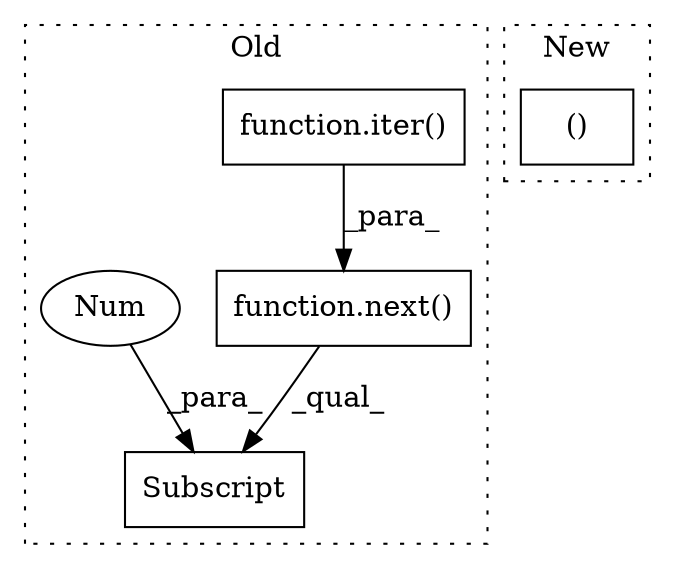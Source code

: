 digraph G {
subgraph cluster0 {
1 [label="function.iter()" a="75" s="6526,6549" l="5,1" shape="box"];
3 [label="function.next()" a="75" s="6596,6616" l="5,1" shape="box"];
4 [label="Subscript" a="63" s="6596,0" l="24,0" shape="box"];
5 [label="Num" a="76" s="6618" l="1" shape="ellipse"];
label = "Old";
style="dotted";
}
subgraph cluster1 {
2 [label="()" a="54" s="6281" l="12" shape="box"];
label = "New";
style="dotted";
}
1 -> 3 [label="_para_"];
3 -> 4 [label="_qual_"];
5 -> 4 [label="_para_"];
}